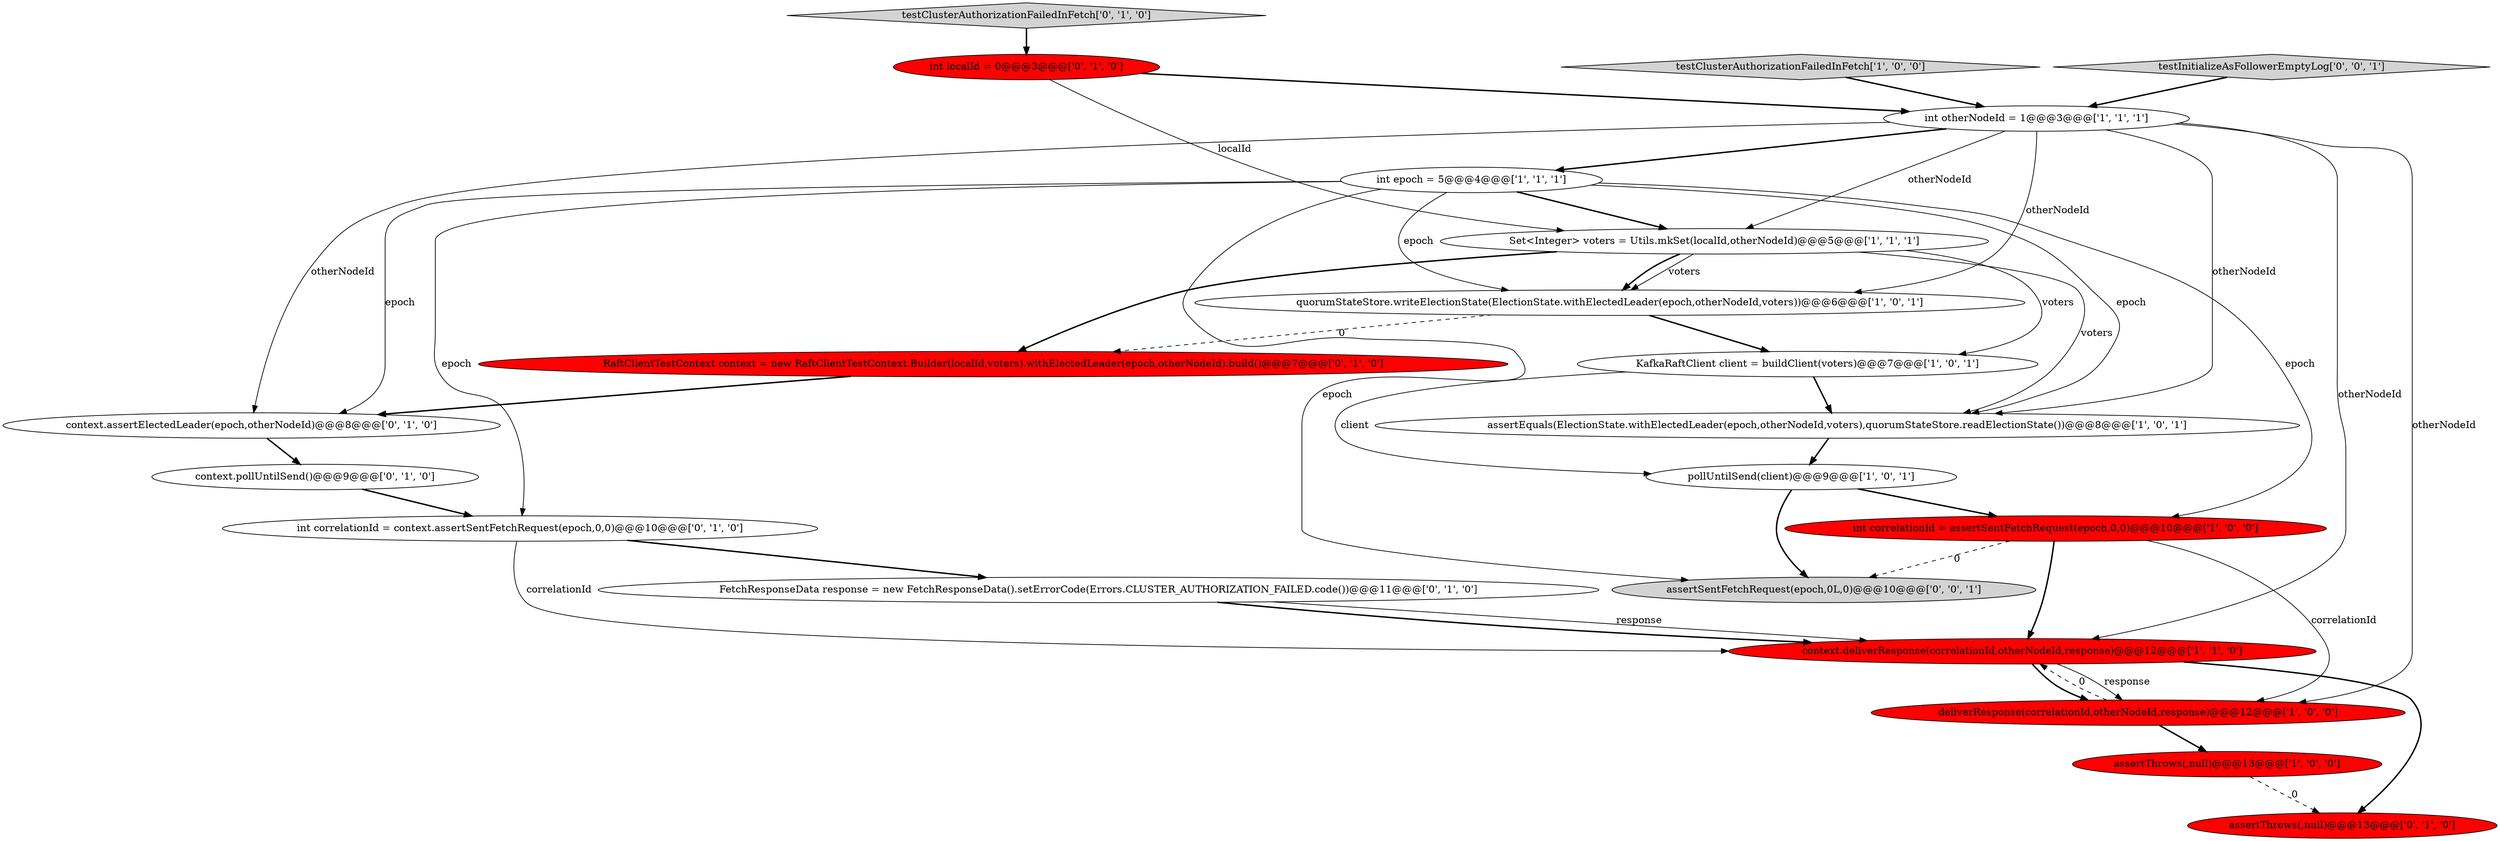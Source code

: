 digraph {
6 [style = filled, label = "context.deliverResponse(correlationId,otherNodeId,response)@@@12@@@['1', '1', '0']", fillcolor = red, shape = ellipse image = "AAA1AAABBB1BBB"];
12 [style = filled, label = "RaftClientTestContext context = new RaftClientTestContext.Builder(localId,voters).withElectedLeader(epoch,otherNodeId).build()@@@7@@@['0', '1', '0']", fillcolor = red, shape = ellipse image = "AAA1AAABBB2BBB"];
13 [style = filled, label = "context.pollUntilSend()@@@9@@@['0', '1', '0']", fillcolor = white, shape = ellipse image = "AAA0AAABBB2BBB"];
11 [style = filled, label = "int epoch = 5@@@4@@@['1', '1', '1']", fillcolor = white, shape = ellipse image = "AAA0AAABBB1BBB"];
10 [style = filled, label = "pollUntilSend(client)@@@9@@@['1', '0', '1']", fillcolor = white, shape = ellipse image = "AAA0AAABBB1BBB"];
20 [style = filled, label = "assertSentFetchRequest(epoch,0L,0)@@@10@@@['0', '0', '1']", fillcolor = lightgray, shape = ellipse image = "AAA0AAABBB3BBB"];
15 [style = filled, label = "context.assertElectedLeader(epoch,otherNodeId)@@@8@@@['0', '1', '0']", fillcolor = white, shape = ellipse image = "AAA0AAABBB2BBB"];
19 [style = filled, label = "FetchResponseData response = new FetchResponseData().setErrorCode(Errors.CLUSTER_AUTHORIZATION_FAILED.code())@@@11@@@['0', '1', '0']", fillcolor = white, shape = ellipse image = "AAA0AAABBB2BBB"];
14 [style = filled, label = "int correlationId = context.assertSentFetchRequest(epoch,0,0)@@@10@@@['0', '1', '0']", fillcolor = white, shape = ellipse image = "AAA0AAABBB2BBB"];
0 [style = filled, label = "int otherNodeId = 1@@@3@@@['1', '1', '1']", fillcolor = white, shape = ellipse image = "AAA0AAABBB1BBB"];
8 [style = filled, label = "deliverResponse(correlationId,otherNodeId,response)@@@12@@@['1', '0', '0']", fillcolor = red, shape = ellipse image = "AAA1AAABBB1BBB"];
17 [style = filled, label = "int localId = 0@@@3@@@['0', '1', '0']", fillcolor = red, shape = ellipse image = "AAA1AAABBB2BBB"];
1 [style = filled, label = "testClusterAuthorizationFailedInFetch['1', '0', '0']", fillcolor = lightgray, shape = diamond image = "AAA0AAABBB1BBB"];
7 [style = filled, label = "quorumStateStore.writeElectionState(ElectionState.withElectedLeader(epoch,otherNodeId,voters))@@@6@@@['1', '0', '1']", fillcolor = white, shape = ellipse image = "AAA0AAABBB1BBB"];
18 [style = filled, label = "assertThrows(,null)@@@13@@@['0', '1', '0']", fillcolor = red, shape = ellipse image = "AAA1AAABBB2BBB"];
3 [style = filled, label = "int correlationId = assertSentFetchRequest(epoch,0,0)@@@10@@@['1', '0', '0']", fillcolor = red, shape = ellipse image = "AAA1AAABBB1BBB"];
16 [style = filled, label = "testClusterAuthorizationFailedInFetch['0', '1', '0']", fillcolor = lightgray, shape = diamond image = "AAA0AAABBB2BBB"];
2 [style = filled, label = "KafkaRaftClient client = buildClient(voters)@@@7@@@['1', '0', '1']", fillcolor = white, shape = ellipse image = "AAA0AAABBB1BBB"];
9 [style = filled, label = "assertEquals(ElectionState.withElectedLeader(epoch,otherNodeId,voters),quorumStateStore.readElectionState())@@@8@@@['1', '0', '1']", fillcolor = white, shape = ellipse image = "AAA0AAABBB1BBB"];
5 [style = filled, label = "Set<Integer> voters = Utils.mkSet(localId,otherNodeId)@@@5@@@['1', '1', '1']", fillcolor = white, shape = ellipse image = "AAA0AAABBB1BBB"];
4 [style = filled, label = "assertThrows(,null)@@@13@@@['1', '0', '0']", fillcolor = red, shape = ellipse image = "AAA1AAABBB1BBB"];
21 [style = filled, label = "testInitializeAsFollowerEmptyLog['0', '0', '1']", fillcolor = lightgray, shape = diamond image = "AAA0AAABBB3BBB"];
4->18 [style = dashed, label="0"];
0->6 [style = solid, label="otherNodeId"];
15->13 [style = bold, label=""];
10->20 [style = bold, label=""];
0->9 [style = solid, label="otherNodeId"];
8->6 [style = dashed, label="0"];
19->6 [style = solid, label="response"];
21->0 [style = bold, label=""];
6->18 [style = bold, label=""];
12->15 [style = bold, label=""];
5->9 [style = solid, label="voters"];
17->5 [style = solid, label="localId"];
3->8 [style = solid, label="correlationId"];
0->5 [style = solid, label="otherNodeId"];
0->11 [style = bold, label=""];
10->3 [style = bold, label=""];
3->6 [style = bold, label=""];
14->19 [style = bold, label=""];
1->0 [style = bold, label=""];
2->9 [style = bold, label=""];
9->10 [style = bold, label=""];
16->17 [style = bold, label=""];
6->8 [style = solid, label="response"];
19->6 [style = bold, label=""];
11->7 [style = solid, label="epoch"];
11->3 [style = solid, label="epoch"];
11->5 [style = bold, label=""];
17->0 [style = bold, label=""];
5->12 [style = bold, label=""];
11->14 [style = solid, label="epoch"];
5->7 [style = solid, label="voters"];
7->2 [style = bold, label=""];
0->8 [style = solid, label="otherNodeId"];
0->7 [style = solid, label="otherNodeId"];
3->20 [style = dashed, label="0"];
6->8 [style = bold, label=""];
14->6 [style = solid, label="correlationId"];
0->15 [style = solid, label="otherNodeId"];
7->12 [style = dashed, label="0"];
5->7 [style = bold, label=""];
5->2 [style = solid, label="voters"];
2->10 [style = solid, label="client"];
8->4 [style = bold, label=""];
11->9 [style = solid, label="epoch"];
13->14 [style = bold, label=""];
11->15 [style = solid, label="epoch"];
11->20 [style = solid, label="epoch"];
}
